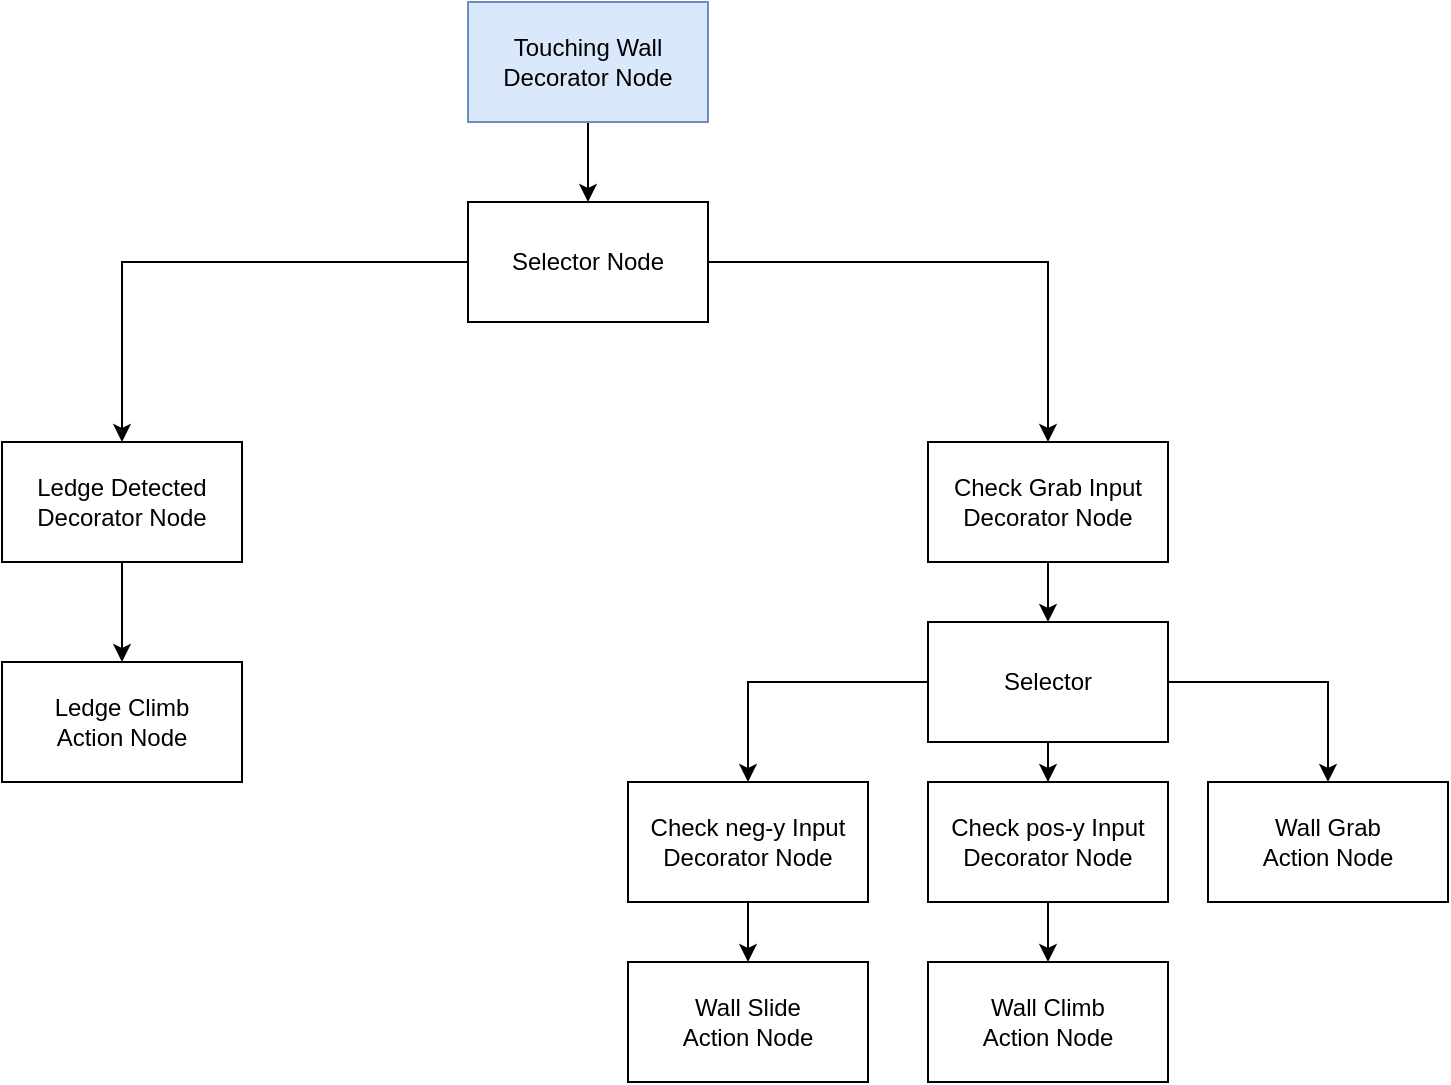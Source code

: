 <mxfile version="24.2.5" type="device">
  <diagram name="第 1 页" id="6bvkzeyF2wZ9_rzcafc4">
    <mxGraphModel dx="1098" dy="820" grid="1" gridSize="10" guides="1" tooltips="1" connect="1" arrows="1" fold="1" page="1" pageScale="1" pageWidth="827" pageHeight="1169" math="0" shadow="0">
      <root>
        <mxCell id="0" />
        <mxCell id="1" parent="0" />
        <mxCell id="86nyHkzidAHu_t4PDTEV-12" style="edgeStyle=orthogonalEdgeStyle;rounded=0;orthogonalLoop=1;jettySize=auto;html=1;entryX=0.5;entryY=0;entryDx=0;entryDy=0;" edge="1" parent="1" source="86nyHkzidAHu_t4PDTEV-1" target="86nyHkzidAHu_t4PDTEV-2">
          <mxGeometry relative="1" as="geometry">
            <mxPoint x="473" y="240" as="targetPoint" />
          </mxGeometry>
        </mxCell>
        <mxCell id="86nyHkzidAHu_t4PDTEV-1" value="&lt;div&gt;Touching Wall&lt;/div&gt;&lt;div&gt;Decorator Node&lt;/div&gt;" style="rounded=0;whiteSpace=wrap;html=1;fillColor=#dae8fc;strokeColor=#6c8ebf;" vertex="1" parent="1">
          <mxGeometry x="413" y="150" width="120" height="60" as="geometry" />
        </mxCell>
        <mxCell id="86nyHkzidAHu_t4PDTEV-13" style="edgeStyle=orthogonalEdgeStyle;rounded=0;orthogonalLoop=1;jettySize=auto;html=1;" edge="1" parent="1" source="86nyHkzidAHu_t4PDTEV-2" target="86nyHkzidAHu_t4PDTEV-10">
          <mxGeometry relative="1" as="geometry" />
        </mxCell>
        <mxCell id="86nyHkzidAHu_t4PDTEV-15" style="edgeStyle=orthogonalEdgeStyle;rounded=0;orthogonalLoop=1;jettySize=auto;html=1;" edge="1" parent="1" source="86nyHkzidAHu_t4PDTEV-2" target="86nyHkzidAHu_t4PDTEV-4">
          <mxGeometry relative="1" as="geometry" />
        </mxCell>
        <mxCell id="86nyHkzidAHu_t4PDTEV-2" value="Selector Node" style="rounded=0;whiteSpace=wrap;html=1;" vertex="1" parent="1">
          <mxGeometry x="413" y="250" width="120" height="60" as="geometry" />
        </mxCell>
        <mxCell id="86nyHkzidAHu_t4PDTEV-17" style="edgeStyle=orthogonalEdgeStyle;rounded=0;orthogonalLoop=1;jettySize=auto;html=1;" edge="1" parent="1" source="86nyHkzidAHu_t4PDTEV-3" target="86nyHkzidAHu_t4PDTEV-5">
          <mxGeometry relative="1" as="geometry" />
        </mxCell>
        <mxCell id="86nyHkzidAHu_t4PDTEV-19" style="edgeStyle=orthogonalEdgeStyle;rounded=0;orthogonalLoop=1;jettySize=auto;html=1;entryX=0.5;entryY=0;entryDx=0;entryDy=0;" edge="1" parent="1" source="86nyHkzidAHu_t4PDTEV-3" target="86nyHkzidAHu_t4PDTEV-7">
          <mxGeometry relative="1" as="geometry" />
        </mxCell>
        <mxCell id="86nyHkzidAHu_t4PDTEV-21" style="edgeStyle=orthogonalEdgeStyle;rounded=0;orthogonalLoop=1;jettySize=auto;html=1;entryX=0.5;entryY=0;entryDx=0;entryDy=0;" edge="1" parent="1" source="86nyHkzidAHu_t4PDTEV-3" target="86nyHkzidAHu_t4PDTEV-9">
          <mxGeometry relative="1" as="geometry" />
        </mxCell>
        <mxCell id="86nyHkzidAHu_t4PDTEV-3" value="Selector" style="rounded=0;whiteSpace=wrap;html=1;" vertex="1" parent="1">
          <mxGeometry x="643" y="460" width="120" height="60" as="geometry" />
        </mxCell>
        <mxCell id="86nyHkzidAHu_t4PDTEV-16" style="edgeStyle=orthogonalEdgeStyle;rounded=0;orthogonalLoop=1;jettySize=auto;html=1;entryX=0.5;entryY=0;entryDx=0;entryDy=0;" edge="1" parent="1" source="86nyHkzidAHu_t4PDTEV-4" target="86nyHkzidAHu_t4PDTEV-3">
          <mxGeometry relative="1" as="geometry" />
        </mxCell>
        <mxCell id="86nyHkzidAHu_t4PDTEV-4" value="Check Grab Input&lt;div&gt;Decorator Node&lt;/div&gt;" style="rounded=0;whiteSpace=wrap;html=1;" vertex="1" parent="1">
          <mxGeometry x="643" y="370" width="120" height="60" as="geometry" />
        </mxCell>
        <mxCell id="86nyHkzidAHu_t4PDTEV-18" style="edgeStyle=orthogonalEdgeStyle;rounded=0;orthogonalLoop=1;jettySize=auto;html=1;entryX=0.5;entryY=0;entryDx=0;entryDy=0;" edge="1" parent="1" source="86nyHkzidAHu_t4PDTEV-5" target="86nyHkzidAHu_t4PDTEV-6">
          <mxGeometry relative="1" as="geometry" />
        </mxCell>
        <mxCell id="86nyHkzidAHu_t4PDTEV-5" value="Check neg-y Input&lt;div&gt;Decorator Node&lt;/div&gt;" style="rounded=0;whiteSpace=wrap;html=1;" vertex="1" parent="1">
          <mxGeometry x="493" y="540" width="120" height="60" as="geometry" />
        </mxCell>
        <mxCell id="86nyHkzidAHu_t4PDTEV-6" value="&lt;div&gt;Wall Slide&lt;/div&gt;&lt;div&gt;Action Node&lt;/div&gt;" style="rounded=0;whiteSpace=wrap;html=1;" vertex="1" parent="1">
          <mxGeometry x="493" y="630" width="120" height="60" as="geometry" />
        </mxCell>
        <mxCell id="86nyHkzidAHu_t4PDTEV-20" style="edgeStyle=orthogonalEdgeStyle;rounded=0;orthogonalLoop=1;jettySize=auto;html=1;entryX=0.5;entryY=0;entryDx=0;entryDy=0;" edge="1" parent="1" source="86nyHkzidAHu_t4PDTEV-7" target="86nyHkzidAHu_t4PDTEV-8">
          <mxGeometry relative="1" as="geometry" />
        </mxCell>
        <mxCell id="86nyHkzidAHu_t4PDTEV-7" value="Check pos-y Input&lt;div&gt;Decorator Node&lt;/div&gt;" style="rounded=0;whiteSpace=wrap;html=1;" vertex="1" parent="1">
          <mxGeometry x="643" y="540" width="120" height="60" as="geometry" />
        </mxCell>
        <mxCell id="86nyHkzidAHu_t4PDTEV-8" value="&lt;div&gt;Wall Climb&lt;/div&gt;&lt;div&gt;Action Node&lt;/div&gt;" style="rounded=0;whiteSpace=wrap;html=1;" vertex="1" parent="1">
          <mxGeometry x="643" y="630" width="120" height="60" as="geometry" />
        </mxCell>
        <mxCell id="86nyHkzidAHu_t4PDTEV-9" value="&lt;div&gt;Wall Grab&lt;/div&gt;&lt;div&gt;Action Node&lt;/div&gt;" style="rounded=0;whiteSpace=wrap;html=1;" vertex="1" parent="1">
          <mxGeometry x="783" y="540" width="120" height="60" as="geometry" />
        </mxCell>
        <mxCell id="86nyHkzidAHu_t4PDTEV-14" style="edgeStyle=orthogonalEdgeStyle;rounded=0;orthogonalLoop=1;jettySize=auto;html=1;entryX=0.5;entryY=0;entryDx=0;entryDy=0;" edge="1" parent="1" source="86nyHkzidAHu_t4PDTEV-10" target="86nyHkzidAHu_t4PDTEV-11">
          <mxGeometry relative="1" as="geometry" />
        </mxCell>
        <mxCell id="86nyHkzidAHu_t4PDTEV-10" value="&lt;div&gt;Ledge Detected&lt;/div&gt;&lt;div&gt;Decorator Node&lt;/div&gt;" style="rounded=0;whiteSpace=wrap;html=1;" vertex="1" parent="1">
          <mxGeometry x="180" y="370" width="120" height="60" as="geometry" />
        </mxCell>
        <mxCell id="86nyHkzidAHu_t4PDTEV-11" value="&lt;div&gt;Ledge Climb&lt;/div&gt;&lt;div&gt;Action Node&lt;/div&gt;" style="rounded=0;whiteSpace=wrap;html=1;" vertex="1" parent="1">
          <mxGeometry x="180" y="480" width="120" height="60" as="geometry" />
        </mxCell>
      </root>
    </mxGraphModel>
  </diagram>
</mxfile>
